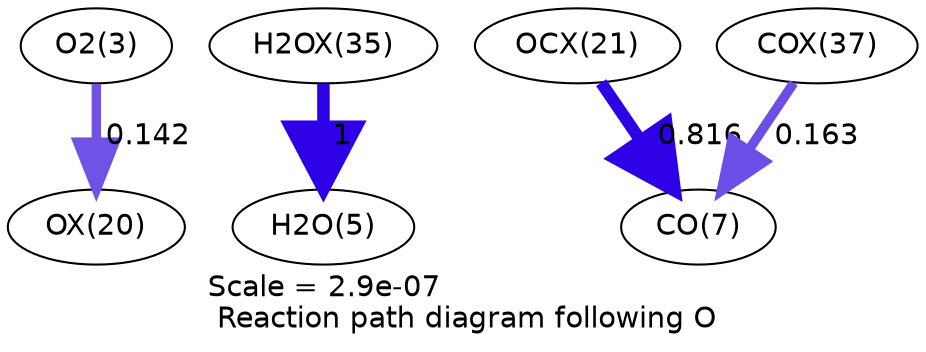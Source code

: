 digraph reaction_paths {
center=1;
s5 -> s47[fontname="Helvetica", penwidth=4.53, arrowsize=2.26, color="0.7, 0.642, 0.9"
, label=" 0.142"];
s54 -> s7[fontname="Helvetica", penwidth=6, arrowsize=3, color="0.7, 1.5, 0.9"
, label=" 1"];
s48 -> s9[fontname="Helvetica", penwidth=5.85, arrowsize=2.92, color="0.7, 1.32, 0.9"
, label=" 0.816"];
s56 -> s9[fontname="Helvetica", penwidth=4.63, arrowsize=2.32, color="0.7, 0.663, 0.9"
, label=" 0.163"];
s5 [ fontname="Helvetica", label="O2(3)"];
s7 [ fontname="Helvetica", label="H2O(5)"];
s9 [ fontname="Helvetica", label="CO(7)"];
s47 [ fontname="Helvetica", label="OX(20)"];
s48 [ fontname="Helvetica", label="OCX(21)"];
s54 [ fontname="Helvetica", label="H2OX(35)"];
s56 [ fontname="Helvetica", label="COX(37)"];
 label = "Scale = 2.9e-07\l Reaction path diagram following O";
 fontname = "Helvetica";
}
